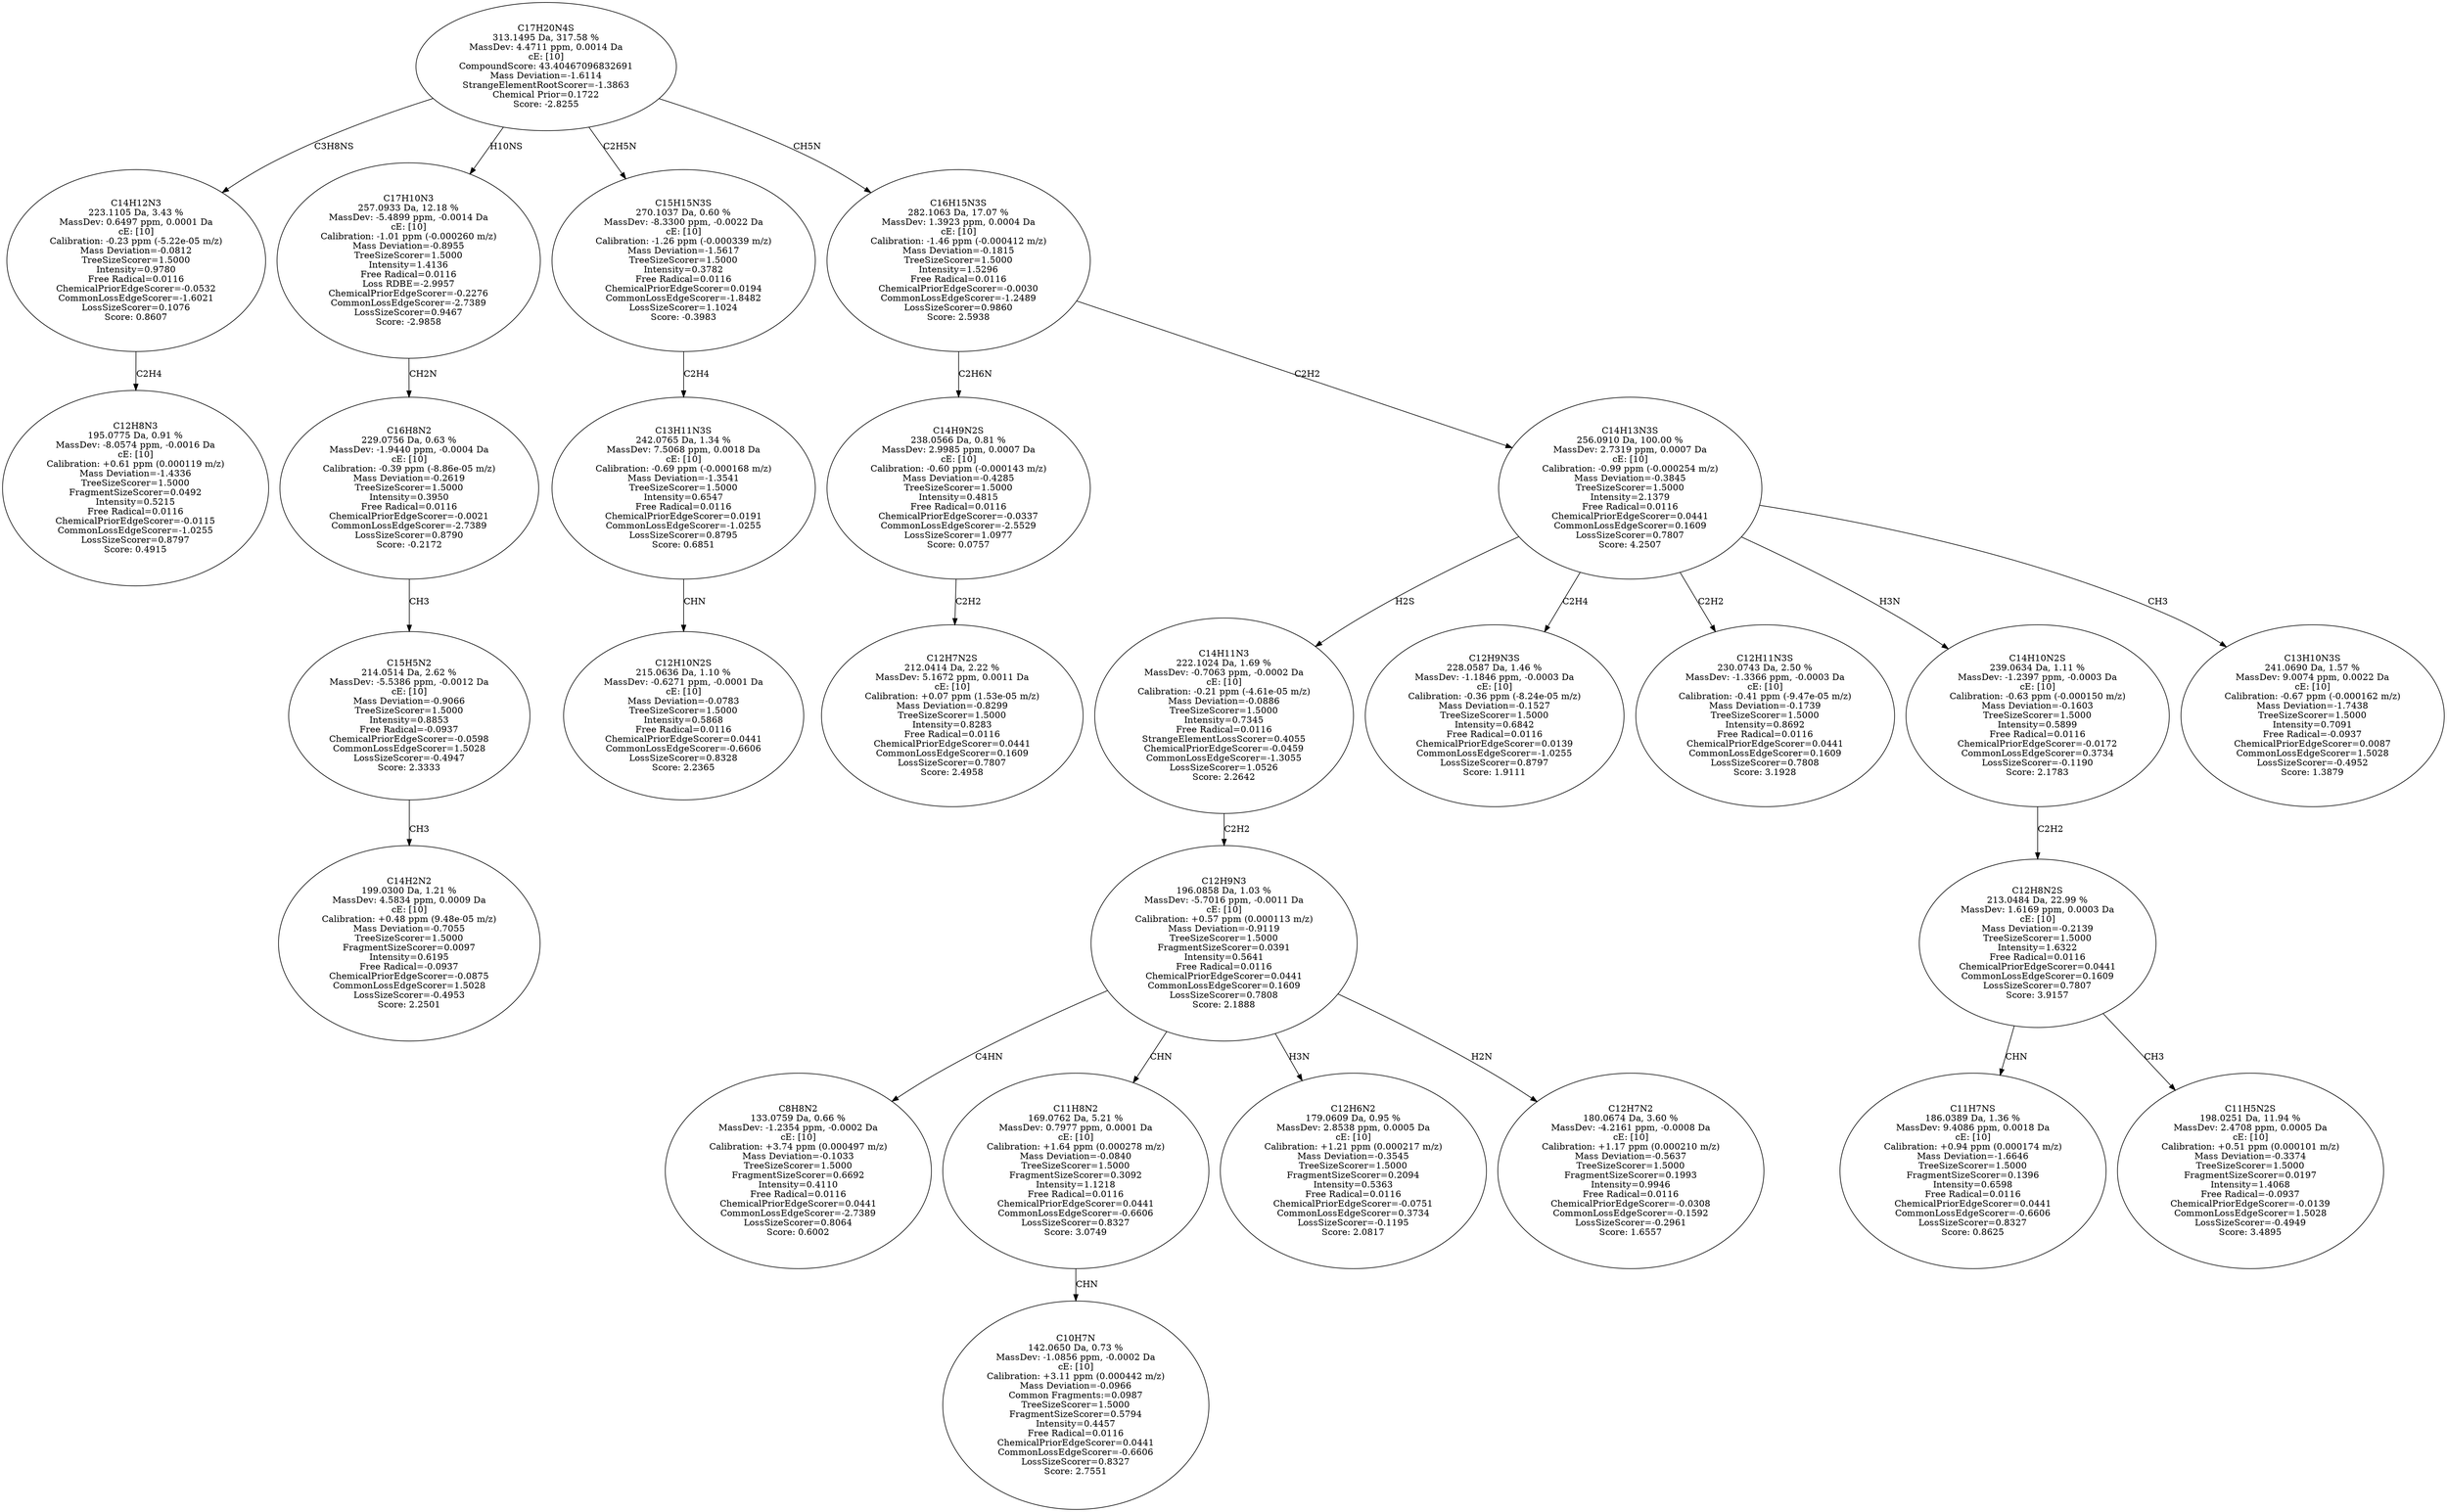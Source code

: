 strict digraph {
v1 [label="C12H8N3\n195.0775 Da, 0.91 %\nMassDev: -8.0574 ppm, -0.0016 Da\ncE: [10]\nCalibration: +0.61 ppm (0.000119 m/z)\nMass Deviation=-1.4336\nTreeSizeScorer=1.5000\nFragmentSizeScorer=0.0492\nIntensity=0.5215\nFree Radical=0.0116\nChemicalPriorEdgeScorer=-0.0115\nCommonLossEdgeScorer=-1.0255\nLossSizeScorer=0.8797\nScore: 0.4915"];
v2 [label="C14H12N3\n223.1105 Da, 3.43 %\nMassDev: 0.6497 ppm, 0.0001 Da\ncE: [10]\nCalibration: -0.23 ppm (-5.22e-05 m/z)\nMass Deviation=-0.0812\nTreeSizeScorer=1.5000\nIntensity=0.9780\nFree Radical=0.0116\nChemicalPriorEdgeScorer=-0.0532\nCommonLossEdgeScorer=-1.6021\nLossSizeScorer=0.1076\nScore: 0.8607"];
v3 [label="C14H2N2\n199.0300 Da, 1.21 %\nMassDev: 4.5834 ppm, 0.0009 Da\ncE: [10]\nCalibration: +0.48 ppm (9.48e-05 m/z)\nMass Deviation=-0.7055\nTreeSizeScorer=1.5000\nFragmentSizeScorer=0.0097\nIntensity=0.6195\nFree Radical=-0.0937\nChemicalPriorEdgeScorer=-0.0875\nCommonLossEdgeScorer=1.5028\nLossSizeScorer=-0.4953\nScore: 2.2501"];
v4 [label="C15H5N2\n214.0514 Da, 2.62 %\nMassDev: -5.5386 ppm, -0.0012 Da\ncE: [10]\nMass Deviation=-0.9066\nTreeSizeScorer=1.5000\nIntensity=0.8853\nFree Radical=-0.0937\nChemicalPriorEdgeScorer=-0.0598\nCommonLossEdgeScorer=1.5028\nLossSizeScorer=-0.4947\nScore: 2.3333"];
v5 [label="C16H8N2\n229.0756 Da, 0.63 %\nMassDev: -1.9440 ppm, -0.0004 Da\ncE: [10]\nCalibration: -0.39 ppm (-8.86e-05 m/z)\nMass Deviation=-0.2619\nTreeSizeScorer=1.5000\nIntensity=0.3950\nFree Radical=0.0116\nChemicalPriorEdgeScorer=-0.0021\nCommonLossEdgeScorer=-2.7389\nLossSizeScorer=0.8790\nScore: -0.2172"];
v6 [label="C17H10N3\n257.0933 Da, 12.18 %\nMassDev: -5.4899 ppm, -0.0014 Da\ncE: [10]\nCalibration: -1.01 ppm (-0.000260 m/z)\nMass Deviation=-0.8955\nTreeSizeScorer=1.5000\nIntensity=1.4136\nFree Radical=0.0116\nLoss RDBE=-2.9957\nChemicalPriorEdgeScorer=-0.2276\nCommonLossEdgeScorer=-2.7389\nLossSizeScorer=0.9467\nScore: -2.9858"];
v7 [label="C12H10N2S\n215.0636 Da, 1.10 %\nMassDev: -0.6271 ppm, -0.0001 Da\ncE: [10]\nMass Deviation=-0.0783\nTreeSizeScorer=1.5000\nIntensity=0.5868\nFree Radical=0.0116\nChemicalPriorEdgeScorer=0.0441\nCommonLossEdgeScorer=-0.6606\nLossSizeScorer=0.8328\nScore: 2.2365"];
v8 [label="C13H11N3S\n242.0765 Da, 1.34 %\nMassDev: 7.5068 ppm, 0.0018 Da\ncE: [10]\nCalibration: -0.69 ppm (-0.000168 m/z)\nMass Deviation=-1.3541\nTreeSizeScorer=1.5000\nIntensity=0.6547\nFree Radical=0.0116\nChemicalPriorEdgeScorer=0.0191\nCommonLossEdgeScorer=-1.0255\nLossSizeScorer=0.8795\nScore: 0.6851"];
v9 [label="C15H15N3S\n270.1037 Da, 0.60 %\nMassDev: -8.3300 ppm, -0.0022 Da\ncE: [10]\nCalibration: -1.26 ppm (-0.000339 m/z)\nMass Deviation=-1.5617\nTreeSizeScorer=1.5000\nIntensity=0.3782\nFree Radical=0.0116\nChemicalPriorEdgeScorer=0.0194\nCommonLossEdgeScorer=-1.8482\nLossSizeScorer=1.1024\nScore: -0.3983"];
v10 [label="C12H7N2S\n212.0414 Da, 2.22 %\nMassDev: 5.1672 ppm, 0.0011 Da\ncE: [10]\nCalibration: +0.07 ppm (1.53e-05 m/z)\nMass Deviation=-0.8299\nTreeSizeScorer=1.5000\nIntensity=0.8283\nFree Radical=0.0116\nChemicalPriorEdgeScorer=0.0441\nCommonLossEdgeScorer=0.1609\nLossSizeScorer=0.7807\nScore: 2.4958"];
v11 [label="C14H9N2S\n238.0566 Da, 0.81 %\nMassDev: 2.9985 ppm, 0.0007 Da\ncE: [10]\nCalibration: -0.60 ppm (-0.000143 m/z)\nMass Deviation=-0.4285\nTreeSizeScorer=1.5000\nIntensity=0.4815\nFree Radical=0.0116\nChemicalPriorEdgeScorer=-0.0337\nCommonLossEdgeScorer=-2.5529\nLossSizeScorer=1.0977\nScore: 0.0757"];
v12 [label="C8H8N2\n133.0759 Da, 0.66 %\nMassDev: -1.2354 ppm, -0.0002 Da\ncE: [10]\nCalibration: +3.74 ppm (0.000497 m/z)\nMass Deviation=-0.1033\nTreeSizeScorer=1.5000\nFragmentSizeScorer=0.6692\nIntensity=0.4110\nFree Radical=0.0116\nChemicalPriorEdgeScorer=0.0441\nCommonLossEdgeScorer=-2.7389\nLossSizeScorer=0.8064\nScore: 0.6002"];
v13 [label="C10H7N\n142.0650 Da, 0.73 %\nMassDev: -1.0856 ppm, -0.0002 Da\ncE: [10]\nCalibration: +3.11 ppm (0.000442 m/z)\nMass Deviation=-0.0966\nCommon Fragments:=0.0987\nTreeSizeScorer=1.5000\nFragmentSizeScorer=0.5794\nIntensity=0.4457\nFree Radical=0.0116\nChemicalPriorEdgeScorer=0.0441\nCommonLossEdgeScorer=-0.6606\nLossSizeScorer=0.8327\nScore: 2.7551"];
v14 [label="C11H8N2\n169.0762 Da, 5.21 %\nMassDev: 0.7977 ppm, 0.0001 Da\ncE: [10]\nCalibration: +1.64 ppm (0.000278 m/z)\nMass Deviation=-0.0840\nTreeSizeScorer=1.5000\nFragmentSizeScorer=0.3092\nIntensity=1.1218\nFree Radical=0.0116\nChemicalPriorEdgeScorer=0.0441\nCommonLossEdgeScorer=-0.6606\nLossSizeScorer=0.8327\nScore: 3.0749"];
v15 [label="C12H6N2\n179.0609 Da, 0.95 %\nMassDev: 2.8538 ppm, 0.0005 Da\ncE: [10]\nCalibration: +1.21 ppm (0.000217 m/z)\nMass Deviation=-0.3545\nTreeSizeScorer=1.5000\nFragmentSizeScorer=0.2094\nIntensity=0.5363\nFree Radical=0.0116\nChemicalPriorEdgeScorer=-0.0751\nCommonLossEdgeScorer=0.3734\nLossSizeScorer=-0.1195\nScore: 2.0817"];
v16 [label="C12H7N2\n180.0674 Da, 3.60 %\nMassDev: -4.2161 ppm, -0.0008 Da\ncE: [10]\nCalibration: +1.17 ppm (0.000210 m/z)\nMass Deviation=-0.5637\nTreeSizeScorer=1.5000\nFragmentSizeScorer=0.1993\nIntensity=0.9946\nFree Radical=0.0116\nChemicalPriorEdgeScorer=-0.0308\nCommonLossEdgeScorer=-0.1592\nLossSizeScorer=-0.2961\nScore: 1.6557"];
v17 [label="C12H9N3\n196.0858 Da, 1.03 %\nMassDev: -5.7016 ppm, -0.0011 Da\ncE: [10]\nCalibration: +0.57 ppm (0.000113 m/z)\nMass Deviation=-0.9119\nTreeSizeScorer=1.5000\nFragmentSizeScorer=0.0391\nIntensity=0.5641\nFree Radical=0.0116\nChemicalPriorEdgeScorer=0.0441\nCommonLossEdgeScorer=0.1609\nLossSizeScorer=0.7808\nScore: 2.1888"];
v18 [label="C14H11N3\n222.1024 Da, 1.69 %\nMassDev: -0.7063 ppm, -0.0002 Da\ncE: [10]\nCalibration: -0.21 ppm (-4.61e-05 m/z)\nMass Deviation=-0.0886\nTreeSizeScorer=1.5000\nIntensity=0.7345\nFree Radical=0.0116\nStrangeElementLossScorer=0.4055\nChemicalPriorEdgeScorer=-0.0459\nCommonLossEdgeScorer=-1.3055\nLossSizeScorer=1.0526\nScore: 2.2642"];
v19 [label="C12H9N3S\n228.0587 Da, 1.46 %\nMassDev: -1.1846 ppm, -0.0003 Da\ncE: [10]\nCalibration: -0.36 ppm (-8.24e-05 m/z)\nMass Deviation=-0.1527\nTreeSizeScorer=1.5000\nIntensity=0.6842\nFree Radical=0.0116\nChemicalPriorEdgeScorer=0.0139\nCommonLossEdgeScorer=-1.0255\nLossSizeScorer=0.8797\nScore: 1.9111"];
v20 [label="C12H11N3S\n230.0743 Da, 2.50 %\nMassDev: -1.3366 ppm, -0.0003 Da\ncE: [10]\nCalibration: -0.41 ppm (-9.47e-05 m/z)\nMass Deviation=-0.1739\nTreeSizeScorer=1.5000\nIntensity=0.8692\nFree Radical=0.0116\nChemicalPriorEdgeScorer=0.0441\nCommonLossEdgeScorer=0.1609\nLossSizeScorer=0.7808\nScore: 3.1928"];
v21 [label="C11H7NS\n186.0389 Da, 1.36 %\nMassDev: 9.4086 ppm, 0.0018 Da\ncE: [10]\nCalibration: +0.94 ppm (0.000174 m/z)\nMass Deviation=-1.6646\nTreeSizeScorer=1.5000\nFragmentSizeScorer=0.1396\nIntensity=0.6598\nFree Radical=0.0116\nChemicalPriorEdgeScorer=0.0441\nCommonLossEdgeScorer=-0.6606\nLossSizeScorer=0.8327\nScore: 0.8625"];
v22 [label="C11H5N2S\n198.0251 Da, 11.94 %\nMassDev: 2.4708 ppm, 0.0005 Da\ncE: [10]\nCalibration: +0.51 ppm (0.000101 m/z)\nMass Deviation=-0.3374\nTreeSizeScorer=1.5000\nFragmentSizeScorer=0.0197\nIntensity=1.4068\nFree Radical=-0.0937\nChemicalPriorEdgeScorer=-0.0139\nCommonLossEdgeScorer=1.5028\nLossSizeScorer=-0.4949\nScore: 3.4895"];
v23 [label="C12H8N2S\n213.0484 Da, 22.99 %\nMassDev: 1.6169 ppm, 0.0003 Da\ncE: [10]\nMass Deviation=-0.2139\nTreeSizeScorer=1.5000\nIntensity=1.6322\nFree Radical=0.0116\nChemicalPriorEdgeScorer=0.0441\nCommonLossEdgeScorer=0.1609\nLossSizeScorer=0.7807\nScore: 3.9157"];
v24 [label="C14H10N2S\n239.0634 Da, 1.11 %\nMassDev: -1.2397 ppm, -0.0003 Da\ncE: [10]\nCalibration: -0.63 ppm (-0.000150 m/z)\nMass Deviation=-0.1603\nTreeSizeScorer=1.5000\nIntensity=0.5899\nFree Radical=0.0116\nChemicalPriorEdgeScorer=-0.0172\nCommonLossEdgeScorer=0.3734\nLossSizeScorer=-0.1190\nScore: 2.1783"];
v25 [label="C13H10N3S\n241.0690 Da, 1.57 %\nMassDev: 9.0074 ppm, 0.0022 Da\ncE: [10]\nCalibration: -0.67 ppm (-0.000162 m/z)\nMass Deviation=-1.7438\nTreeSizeScorer=1.5000\nIntensity=0.7091\nFree Radical=-0.0937\nChemicalPriorEdgeScorer=0.0087\nCommonLossEdgeScorer=1.5028\nLossSizeScorer=-0.4952\nScore: 1.3879"];
v26 [label="C14H13N3S\n256.0910 Da, 100.00 %\nMassDev: 2.7319 ppm, 0.0007 Da\ncE: [10]\nCalibration: -0.99 ppm (-0.000254 m/z)\nMass Deviation=-0.3845\nTreeSizeScorer=1.5000\nIntensity=2.1379\nFree Radical=0.0116\nChemicalPriorEdgeScorer=0.0441\nCommonLossEdgeScorer=0.1609\nLossSizeScorer=0.7807\nScore: 4.2507"];
v27 [label="C16H15N3S\n282.1063 Da, 17.07 %\nMassDev: 1.3923 ppm, 0.0004 Da\ncE: [10]\nCalibration: -1.46 ppm (-0.000412 m/z)\nMass Deviation=-0.1815\nTreeSizeScorer=1.5000\nIntensity=1.5296\nFree Radical=0.0116\nChemicalPriorEdgeScorer=-0.0030\nCommonLossEdgeScorer=-1.2489\nLossSizeScorer=0.9860\nScore: 2.5938"];
v28 [label="C17H20N4S\n313.1495 Da, 317.58 %\nMassDev: 4.4711 ppm, 0.0014 Da\ncE: [10]\nCompoundScore: 43.40467096832691\nMass Deviation=-1.6114\nStrangeElementRootScorer=-1.3863\nChemical Prior=0.1722\nScore: -2.8255"];
v2 -> v1 [label="C2H4"];
v28 -> v2 [label="C3H8NS"];
v4 -> v3 [label="CH3"];
v5 -> v4 [label="CH3"];
v6 -> v5 [label="CH2N"];
v28 -> v6 [label="H10NS"];
v8 -> v7 [label="CHN"];
v9 -> v8 [label="C2H4"];
v28 -> v9 [label="C2H5N"];
v11 -> v10 [label="C2H2"];
v27 -> v11 [label="C2H6N"];
v17 -> v12 [label="C4HN"];
v14 -> v13 [label="CHN"];
v17 -> v14 [label="CHN"];
v17 -> v15 [label="H3N"];
v17 -> v16 [label="H2N"];
v18 -> v17 [label="C2H2"];
v26 -> v18 [label="H2S"];
v26 -> v19 [label="C2H4"];
v26 -> v20 [label="C2H2"];
v23 -> v21 [label="CHN"];
v23 -> v22 [label="CH3"];
v24 -> v23 [label="C2H2"];
v26 -> v24 [label="H3N"];
v26 -> v25 [label="CH3"];
v27 -> v26 [label="C2H2"];
v28 -> v27 [label="CH5N"];
}